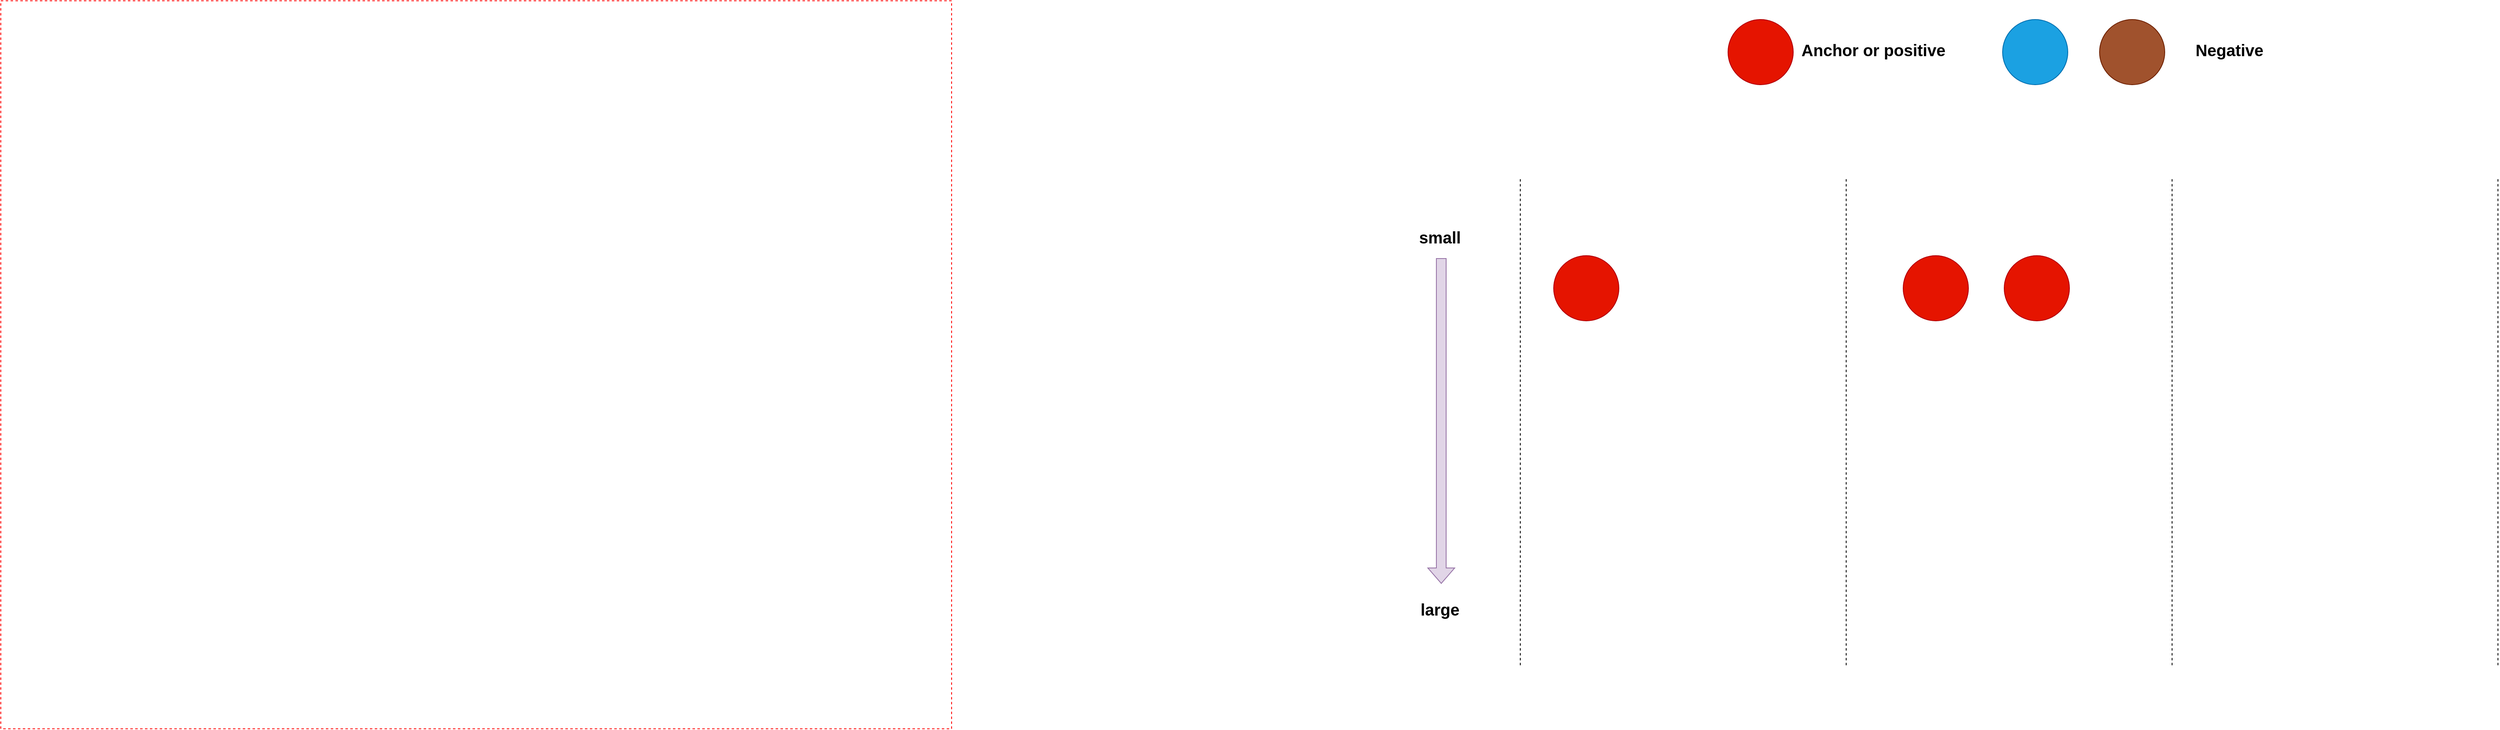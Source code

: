 <mxfile version="24.1.0" type="github">
  <diagram name="第 1 页" id="oFaE-SD24hj23q1PtS4D">
    <mxGraphModel dx="3909" dy="1380" grid="0" gridSize="10" guides="1" tooltips="1" connect="1" arrows="1" fold="1" page="0" pageScale="1" pageWidth="827" pageHeight="1169" math="0" shadow="0">
      <root>
        <mxCell id="0" />
        <mxCell id="1" parent="0" />
        <mxCell id="rTQAFCAfwX49Yuq3qPua-61" value="" style="shape=flexArrow;endArrow=classic;html=1;rounded=0;exitX=0.5;exitY=1;exitDx=0;exitDy=0;sourcePerimeterSpacing=0;width=12;fillColor=#e1d5e7;strokeColor=#9673a6;" edge="1" parent="1">
          <mxGeometry width="50" height="50" relative="1" as="geometry">
            <mxPoint x="-97.0" y="300" as="sourcePoint" />
            <mxPoint x="-97" y="700" as="targetPoint" />
          </mxGeometry>
        </mxCell>
        <mxCell id="rTQAFCAfwX49Yuq3qPua-62" value="&lt;font style=&quot;font-size: 20px;&quot;&gt;&lt;span style=&quot;font-size: 20px;&quot;&gt;small&lt;/span&gt;&lt;/font&gt;" style="edgeLabel;html=1;align=center;verticalAlign=middle;resizable=0;points=[];fontSize=20;fontStyle=1" vertex="1" connectable="0" parent="rTQAFCAfwX49Yuq3qPua-61">
          <mxGeometry x="-0.606" y="9" relative="1" as="geometry">
            <mxPoint x="-11" y="-105" as="offset" />
          </mxGeometry>
        </mxCell>
        <mxCell id="rTQAFCAfwX49Yuq3qPua-65" value="&lt;font style=&quot;font-size: 20px;&quot;&gt;&lt;span style=&quot;font-size: 20px;&quot;&gt;large&lt;/span&gt;&lt;/font&gt;" style="edgeLabel;html=1;align=center;verticalAlign=middle;resizable=0;points=[];fontSize=20;fontStyle=1" vertex="1" connectable="0" parent="1">
          <mxGeometry x="-70.0" y="244.002" as="geometry">
            <mxPoint x="-29" y="487" as="offset" />
          </mxGeometry>
        </mxCell>
        <mxCell id="rTQAFCAfwX49Yuq3qPua-66" value="" style="endArrow=none;dashed=1;html=1;rounded=0;" edge="1" parent="1">
          <mxGeometry width="50" height="50" relative="1" as="geometry">
            <mxPoint y="800" as="sourcePoint" />
            <mxPoint y="200" as="targetPoint" />
          </mxGeometry>
        </mxCell>
        <mxCell id="rTQAFCAfwX49Yuq3qPua-68" value="" style="endArrow=none;dashed=1;html=1;rounded=0;" edge="1" parent="1">
          <mxGeometry width="50" height="50" relative="1" as="geometry">
            <mxPoint x="400" y="800" as="sourcePoint" />
            <mxPoint x="400" y="200" as="targetPoint" />
          </mxGeometry>
        </mxCell>
        <mxCell id="rTQAFCAfwX49Yuq3qPua-69" value="" style="endArrow=none;dashed=1;html=1;rounded=0;" edge="1" parent="1">
          <mxGeometry width="50" height="50" relative="1" as="geometry">
            <mxPoint x="800" y="800" as="sourcePoint" />
            <mxPoint x="800" y="200" as="targetPoint" />
          </mxGeometry>
        </mxCell>
        <mxCell id="rTQAFCAfwX49Yuq3qPua-70" value="" style="endArrow=none;dashed=1;html=1;rounded=0;" edge="1" parent="1">
          <mxGeometry width="50" height="50" relative="1" as="geometry">
            <mxPoint x="1200" y="800" as="sourcePoint" />
            <mxPoint x="1200" y="200" as="targetPoint" />
          </mxGeometry>
        </mxCell>
        <mxCell id="rTQAFCAfwX49Yuq3qPua-71" value="" style="ellipse;whiteSpace=wrap;html=1;aspect=fixed;fillColor=#a0522d;fontColor=#ffffff;strokeColor=#6D1F00;" vertex="1" parent="1">
          <mxGeometry x="711" y="7" width="80" height="80" as="geometry" />
        </mxCell>
        <mxCell id="rTQAFCAfwX49Yuq3qPua-72" value="" style="ellipse;whiteSpace=wrap;html=1;aspect=fixed;fillColor=#e51400;fontColor=#ffffff;strokeColor=#B20000;" vertex="1" parent="1">
          <mxGeometry x="255" y="7" width="80" height="80" as="geometry" />
        </mxCell>
        <mxCell id="rTQAFCAfwX49Yuq3qPua-73" value="" style="ellipse;whiteSpace=wrap;html=1;aspect=fixed;fillColor=#1ba1e2;fontColor=#ffffff;strokeColor=#006EAF;" vertex="1" parent="1">
          <mxGeometry x="592" y="7" width="80" height="80" as="geometry" />
        </mxCell>
        <mxCell id="rTQAFCAfwX49Yuq3qPua-74" value="" style="rounded=0;whiteSpace=wrap;html=1;fillColor=none;strokeColor=#ff0000;dashed=1;" vertex="1" parent="1">
          <mxGeometry x="-1865" y="-16" width="1167" height="894" as="geometry" />
        </mxCell>
        <mxCell id="rTQAFCAfwX49Yuq3qPua-76" value="&lt;font style=&quot;font-size: 20px;&quot;&gt;&lt;b&gt;Anchor or positive&lt;br&gt;&lt;/b&gt;&lt;/font&gt;" style="edgeLabel;html=1;align=center;verticalAlign=middle;resizable=0;points=[];" vertex="1" connectable="0" parent="1">
          <mxGeometry x="433.0" y="44" as="geometry" />
        </mxCell>
        <mxCell id="rTQAFCAfwX49Yuq3qPua-77" value="&lt;font style=&quot;font-size: 20px;&quot;&gt;&lt;b&gt;Negative&lt;br&gt;&lt;/b&gt;&lt;/font&gt;" style="edgeLabel;html=1;align=center;verticalAlign=middle;resizable=0;points=[];" vertex="1" connectable="0" parent="1">
          <mxGeometry x="870.0" y="44" as="geometry" />
        </mxCell>
        <mxCell id="rTQAFCAfwX49Yuq3qPua-78" value="" style="ellipse;whiteSpace=wrap;html=1;aspect=fixed;fillColor=#e51400;fontColor=#ffffff;strokeColor=#B20000;" vertex="1" parent="1">
          <mxGeometry x="41" y="297" width="80" height="80" as="geometry" />
        </mxCell>
        <mxCell id="rTQAFCAfwX49Yuq3qPua-79" value="" style="ellipse;whiteSpace=wrap;html=1;aspect=fixed;fillColor=#e51400;fontColor=#ffffff;strokeColor=#B20000;" vertex="1" parent="1">
          <mxGeometry x="470" y="297" width="80" height="80" as="geometry" />
        </mxCell>
        <mxCell id="rTQAFCAfwX49Yuq3qPua-80" value="" style="ellipse;whiteSpace=wrap;html=1;aspect=fixed;fillColor=#e51400;fontColor=#ffffff;strokeColor=#B20000;" vertex="1" parent="1">
          <mxGeometry x="594" y="297" width="80" height="80" as="geometry" />
        </mxCell>
      </root>
    </mxGraphModel>
  </diagram>
</mxfile>
